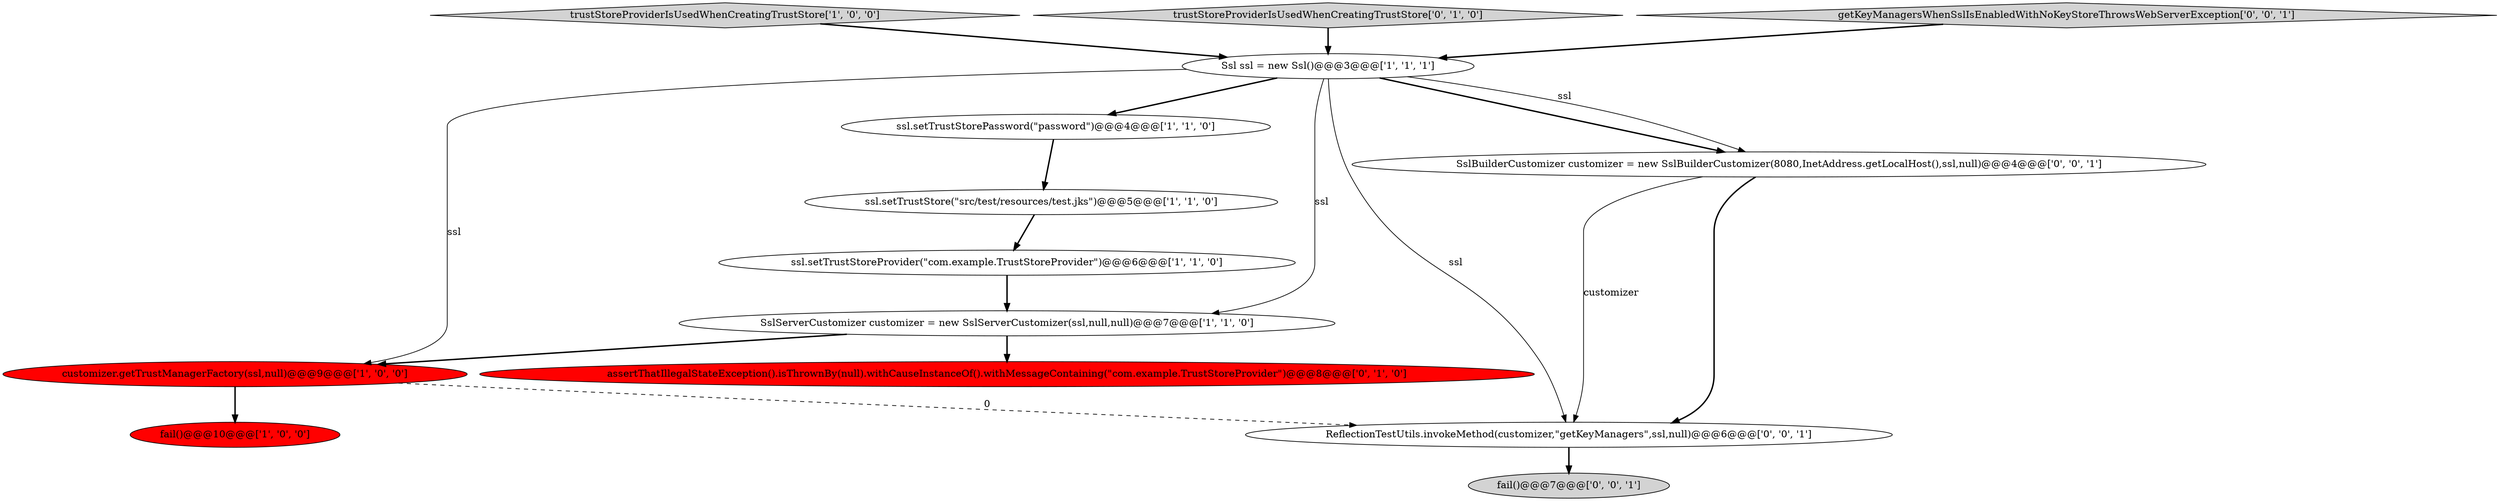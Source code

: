 digraph {
0 [style = filled, label = "trustStoreProviderIsUsedWhenCreatingTrustStore['1', '0', '0']", fillcolor = lightgray, shape = diamond image = "AAA0AAABBB1BBB"];
12 [style = filled, label = "ReflectionTestUtils.invokeMethod(customizer,\"getKeyManagers\",ssl,null)@@@6@@@['0', '0', '1']", fillcolor = white, shape = ellipse image = "AAA0AAABBB3BBB"];
11 [style = filled, label = "fail()@@@7@@@['0', '0', '1']", fillcolor = lightgray, shape = ellipse image = "AAA0AAABBB3BBB"];
7 [style = filled, label = "ssl.setTrustStoreProvider(\"com.example.TrustStoreProvider\")@@@6@@@['1', '1', '0']", fillcolor = white, shape = ellipse image = "AAA0AAABBB1BBB"];
5 [style = filled, label = "ssl.setTrustStore(\"src/test/resources/test.jks\")@@@5@@@['1', '1', '0']", fillcolor = white, shape = ellipse image = "AAA0AAABBB1BBB"];
8 [style = filled, label = "assertThatIllegalStateException().isThrownBy(null).withCauseInstanceOf().withMessageContaining(\"com.example.TrustStoreProvider\")@@@8@@@['0', '1', '0']", fillcolor = red, shape = ellipse image = "AAA1AAABBB2BBB"];
2 [style = filled, label = "ssl.setTrustStorePassword(\"password\")@@@4@@@['1', '1', '0']", fillcolor = white, shape = ellipse image = "AAA0AAABBB1BBB"];
4 [style = filled, label = "customizer.getTrustManagerFactory(ssl,null)@@@9@@@['1', '0', '0']", fillcolor = red, shape = ellipse image = "AAA1AAABBB1BBB"];
1 [style = filled, label = "Ssl ssl = new Ssl()@@@3@@@['1', '1', '1']", fillcolor = white, shape = ellipse image = "AAA0AAABBB1BBB"];
9 [style = filled, label = "trustStoreProviderIsUsedWhenCreatingTrustStore['0', '1', '0']", fillcolor = lightgray, shape = diamond image = "AAA0AAABBB2BBB"];
10 [style = filled, label = "SslBuilderCustomizer customizer = new SslBuilderCustomizer(8080,InetAddress.getLocalHost(),ssl,null)@@@4@@@['0', '0', '1']", fillcolor = white, shape = ellipse image = "AAA0AAABBB3BBB"];
3 [style = filled, label = "SslServerCustomizer customizer = new SslServerCustomizer(ssl,null,null)@@@7@@@['1', '1', '0']", fillcolor = white, shape = ellipse image = "AAA0AAABBB1BBB"];
13 [style = filled, label = "getKeyManagersWhenSslIsEnabledWithNoKeyStoreThrowsWebServerException['0', '0', '1']", fillcolor = lightgray, shape = diamond image = "AAA0AAABBB3BBB"];
6 [style = filled, label = "fail()@@@10@@@['1', '0', '0']", fillcolor = red, shape = ellipse image = "AAA1AAABBB1BBB"];
1->3 [style = solid, label="ssl"];
5->7 [style = bold, label=""];
10->12 [style = solid, label="customizer"];
1->2 [style = bold, label=""];
1->12 [style = solid, label="ssl"];
9->1 [style = bold, label=""];
1->10 [style = bold, label=""];
1->10 [style = solid, label="ssl"];
4->6 [style = bold, label=""];
3->4 [style = bold, label=""];
0->1 [style = bold, label=""];
3->8 [style = bold, label=""];
10->12 [style = bold, label=""];
7->3 [style = bold, label=""];
1->4 [style = solid, label="ssl"];
13->1 [style = bold, label=""];
4->12 [style = dashed, label="0"];
2->5 [style = bold, label=""];
12->11 [style = bold, label=""];
}
